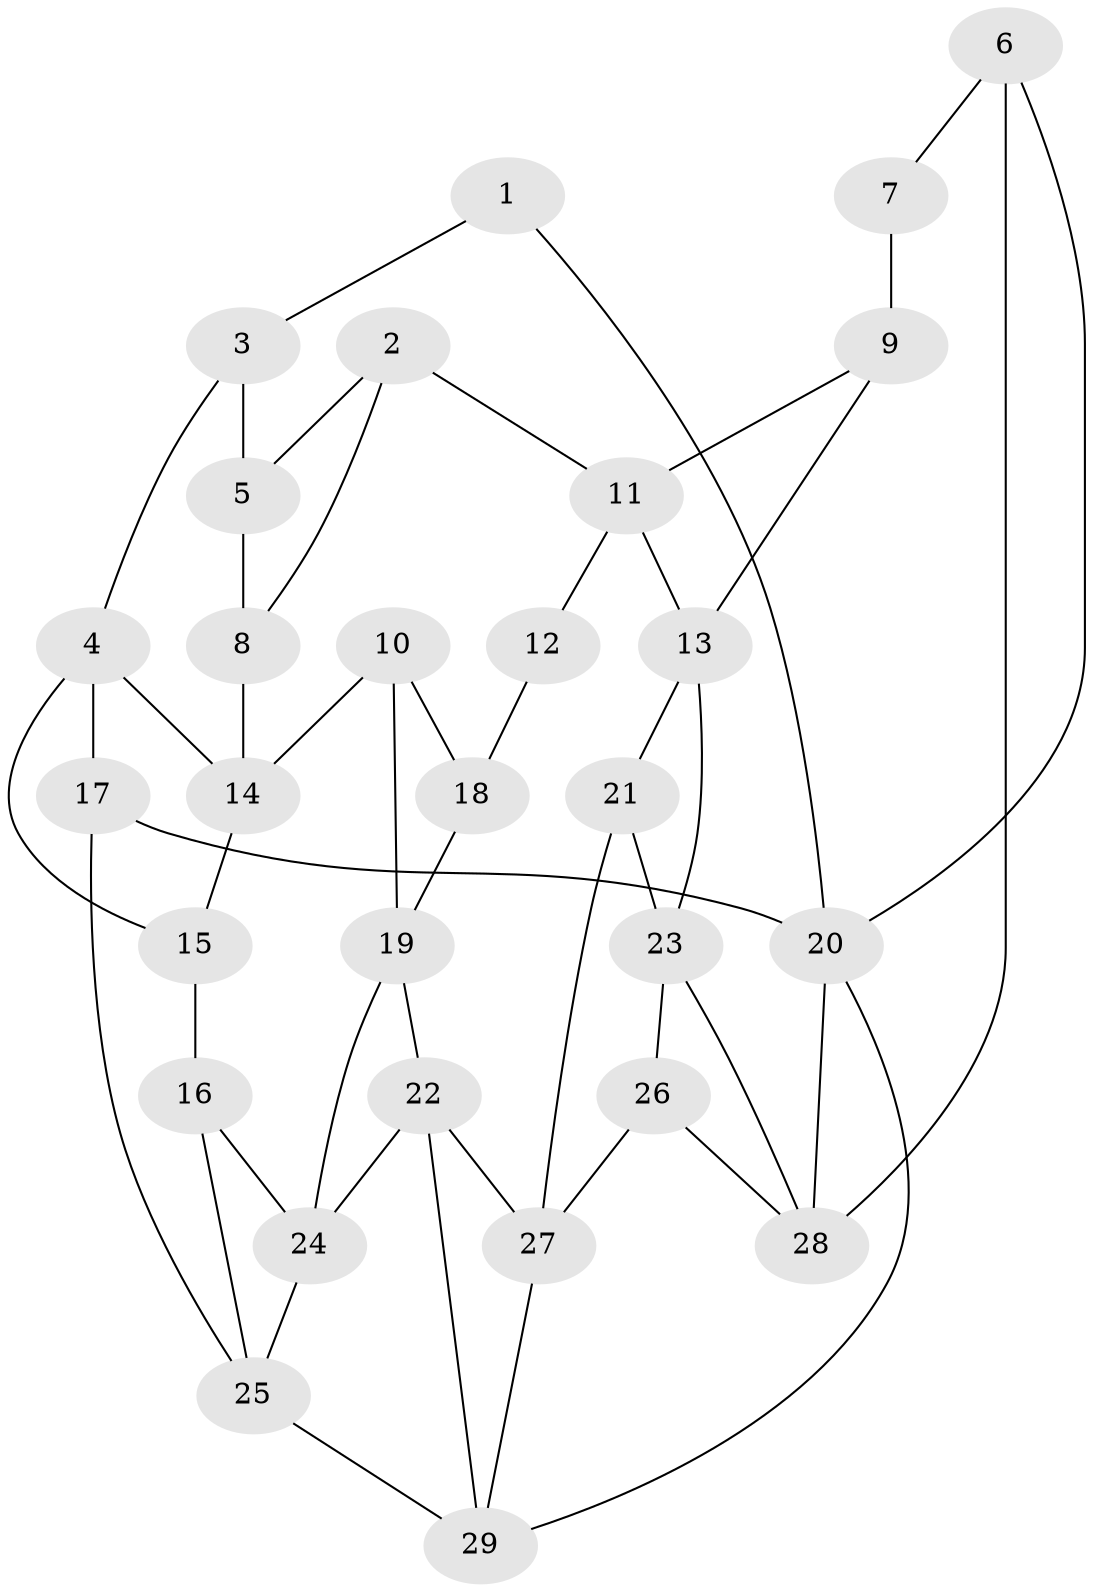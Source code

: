 // original degree distribution, {3: 0.05172413793103448, 6: 0.1896551724137931, 5: 0.5689655172413793, 4: 0.1896551724137931}
// Generated by graph-tools (version 1.1) at 2025/03/03/09/25 03:03:17]
// undirected, 29 vertices, 49 edges
graph export_dot {
graph [start="1"]
  node [color=gray90,style=filled];
  1;
  2;
  3;
  4;
  5;
  6;
  7;
  8;
  9;
  10;
  11;
  12;
  13;
  14;
  15;
  16;
  17;
  18;
  19;
  20;
  21;
  22;
  23;
  24;
  25;
  26;
  27;
  28;
  29;
  1 -- 3 [weight=1.0];
  1 -- 20 [weight=1.0];
  2 -- 5 [weight=1.0];
  2 -- 8 [weight=1.0];
  2 -- 11 [weight=1.0];
  3 -- 4 [weight=1.0];
  3 -- 5 [weight=2.0];
  4 -- 14 [weight=1.0];
  4 -- 15 [weight=1.0];
  4 -- 17 [weight=1.0];
  5 -- 8 [weight=1.0];
  6 -- 7 [weight=2.0];
  6 -- 20 [weight=1.0];
  6 -- 28 [weight=2.0];
  7 -- 9 [weight=2.0];
  8 -- 14 [weight=1.0];
  9 -- 11 [weight=1.0];
  9 -- 13 [weight=1.0];
  10 -- 14 [weight=1.0];
  10 -- 18 [weight=1.0];
  10 -- 19 [weight=1.0];
  11 -- 12 [weight=1.0];
  11 -- 13 [weight=1.0];
  12 -- 18 [weight=2.0];
  13 -- 21 [weight=1.0];
  13 -- 23 [weight=1.0];
  14 -- 15 [weight=1.0];
  15 -- 16 [weight=2.0];
  16 -- 24 [weight=1.0];
  16 -- 25 [weight=1.0];
  17 -- 20 [weight=2.0];
  17 -- 25 [weight=1.0];
  18 -- 19 [weight=1.0];
  19 -- 22 [weight=1.0];
  19 -- 24 [weight=1.0];
  20 -- 28 [weight=1.0];
  20 -- 29 [weight=1.0];
  21 -- 23 [weight=1.0];
  21 -- 27 [weight=1.0];
  22 -- 24 [weight=1.0];
  22 -- 27 [weight=1.0];
  22 -- 29 [weight=1.0];
  23 -- 26 [weight=1.0];
  23 -- 28 [weight=1.0];
  24 -- 25 [weight=1.0];
  25 -- 29 [weight=1.0];
  26 -- 27 [weight=1.0];
  26 -- 28 [weight=1.0];
  27 -- 29 [weight=1.0];
}
